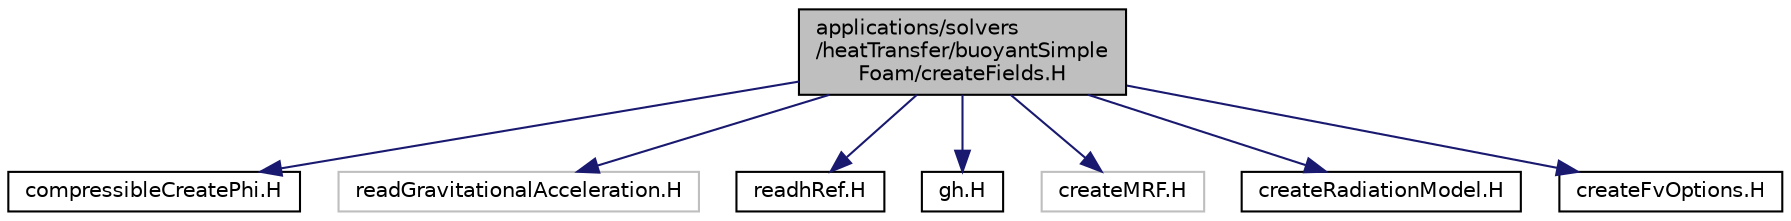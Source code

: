 digraph "applications/solvers/heatTransfer/buoyantSimpleFoam/createFields.H"
{
  bgcolor="transparent";
  edge [fontname="Helvetica",fontsize="10",labelfontname="Helvetica",labelfontsize="10"];
  node [fontname="Helvetica",fontsize="10",shape=record];
  Node1 [label="applications/solvers\l/heatTransfer/buoyantSimple\lFoam/createFields.H",height=0.2,width=0.4,color="black", fillcolor="grey75", style="filled" fontcolor="black"];
  Node1 -> Node2 [color="midnightblue",fontsize="10",style="solid",fontname="Helvetica"];
  Node2 [label="compressibleCreatePhi.H",height=0.2,width=0.4,color="black",URL="$compressibleCreatePhi_8H.html",tooltip="Creates and initialises the face-flux field phi. "];
  Node1 -> Node3 [color="midnightblue",fontsize="10",style="solid",fontname="Helvetica"];
  Node3 [label="readGravitationalAcceleration.H",height=0.2,width=0.4,color="grey75"];
  Node1 -> Node4 [color="midnightblue",fontsize="10",style="solid",fontname="Helvetica"];
  Node4 [label="readhRef.H",height=0.2,width=0.4,color="black",URL="$readhRef_8H.html"];
  Node1 -> Node5 [color="midnightblue",fontsize="10",style="solid",fontname="Helvetica"];
  Node5 [label="gh.H",height=0.2,width=0.4,color="black",URL="$gh_8H.html"];
  Node1 -> Node6 [color="midnightblue",fontsize="10",style="solid",fontname="Helvetica"];
  Node6 [label="createMRF.H",height=0.2,width=0.4,color="grey75"];
  Node1 -> Node7 [color="midnightblue",fontsize="10",style="solid",fontname="Helvetica"];
  Node7 [label="createRadiationModel.H",height=0.2,width=0.4,color="black",URL="$createRadiationModel_8H.html"];
  Node1 -> Node8 [color="midnightblue",fontsize="10",style="solid",fontname="Helvetica"];
  Node8 [label="createFvOptions.H",height=0.2,width=0.4,color="black",URL="$createFvOptions_8H.html"];
}
